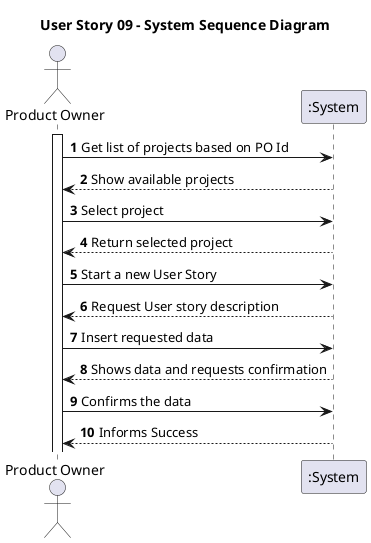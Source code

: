 @startuml
'https://plantuml.com/sequence-diagram

title User Story 09 - System Sequence Diagram

autonumber
Actor "Product Owner" as actor
Participant ":System" as System

activate actor

actor -> System : Get list of projects based on PO Id
System --> actor : Show available projects
actor -> System : Select project
System --> actor : Return selected project
actor -> System : Start a new User Story
System --> actor : Request User story description
actor -> System: Insert requested data
System --> actor: Shows data and requests confirmation
actor -> System: Confirms the data
System --> actor: Informs Success
@enduml